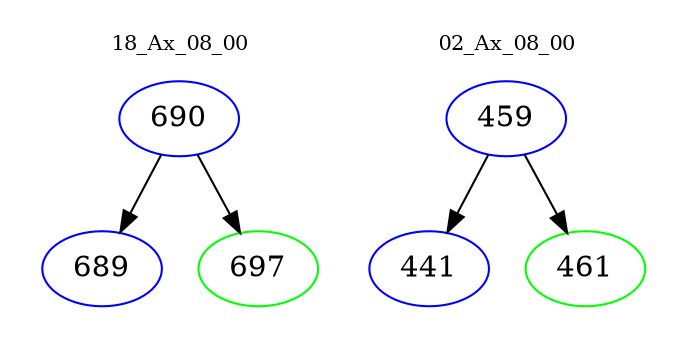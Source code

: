 digraph{
subgraph cluster_0 {
color = white
label = "18_Ax_08_00";
fontsize=10;
T0_690 [label="690", color="blue"]
T0_690 -> T0_689 [color="black"]
T0_689 [label="689", color="blue"]
T0_690 -> T0_697 [color="black"]
T0_697 [label="697", color="green"]
}
subgraph cluster_1 {
color = white
label = "02_Ax_08_00";
fontsize=10;
T1_459 [label="459", color="blue"]
T1_459 -> T1_441 [color="black"]
T1_441 [label="441", color="blue"]
T1_459 -> T1_461 [color="black"]
T1_461 [label="461", color="green"]
}
}
